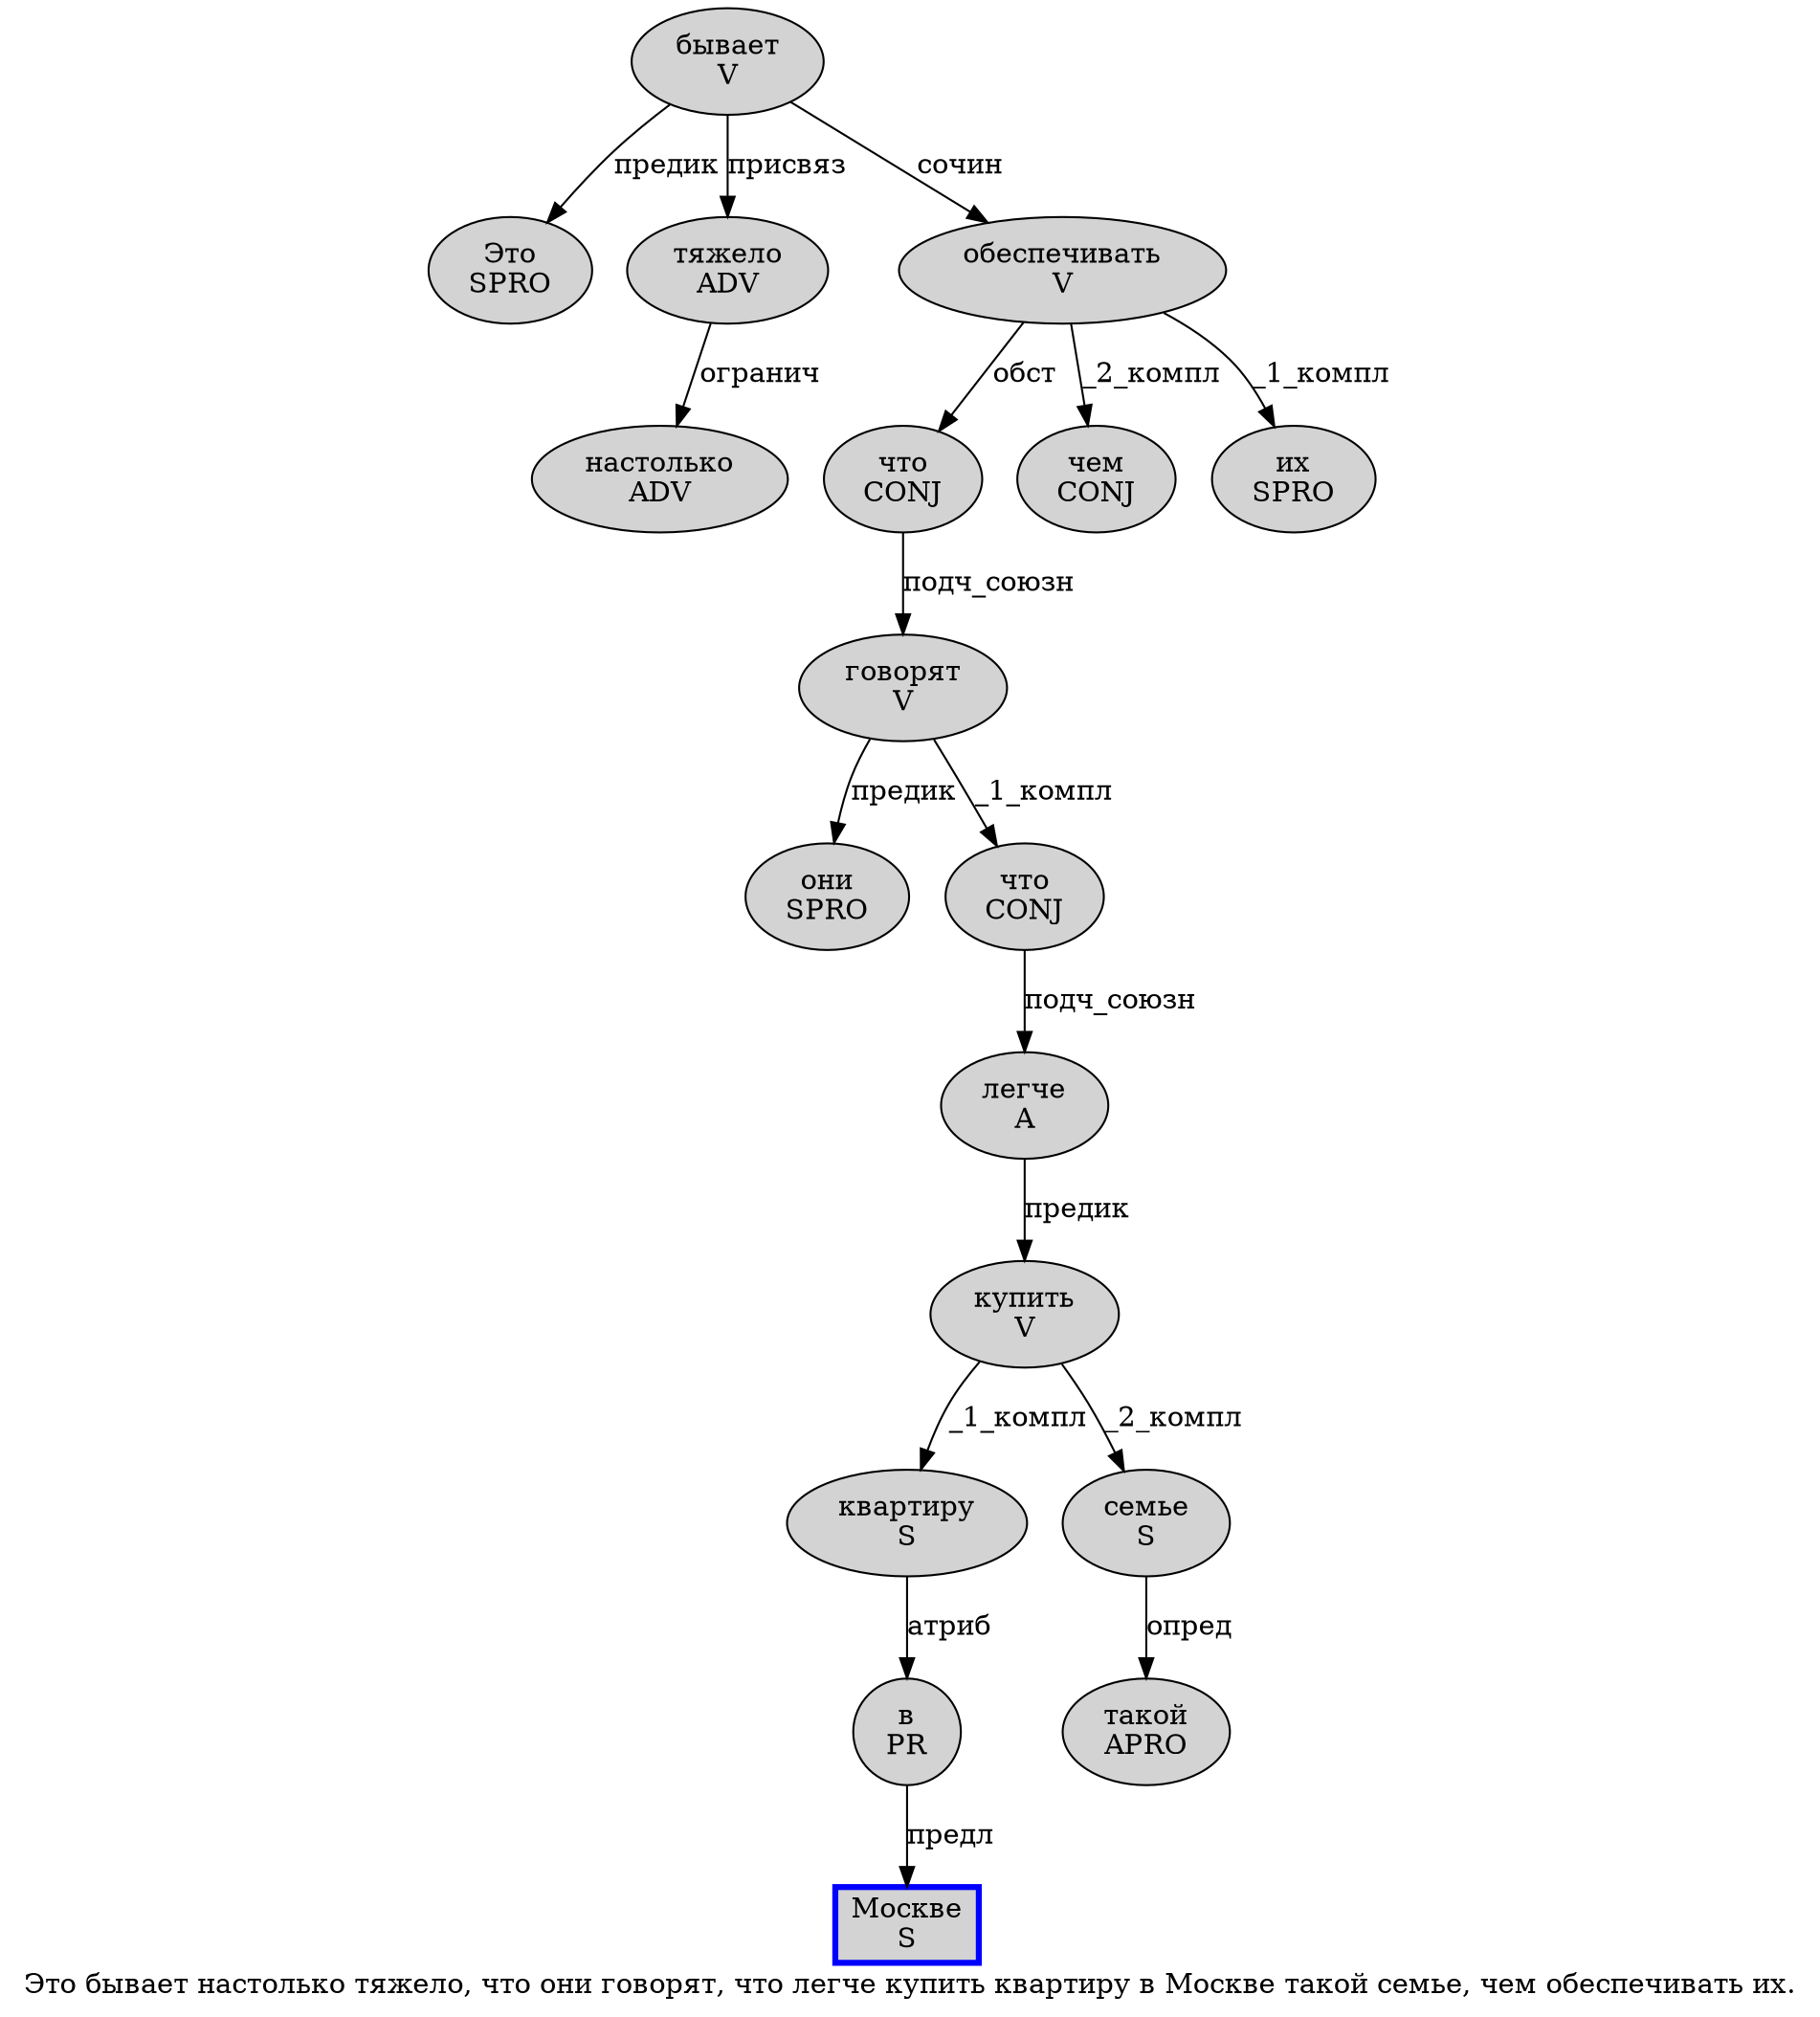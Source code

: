 digraph SENTENCE_539 {
	graph [label="Это бывает настолько тяжело, что они говорят, что легче купить квартиру в Москве такой семье, чем обеспечивать их."]
	node [style=filled]
		0 [label="Это
SPRO" color="" fillcolor=lightgray penwidth=1 shape=ellipse]
		1 [label="бывает
V" color="" fillcolor=lightgray penwidth=1 shape=ellipse]
		2 [label="настолько
ADV" color="" fillcolor=lightgray penwidth=1 shape=ellipse]
		3 [label="тяжело
ADV" color="" fillcolor=lightgray penwidth=1 shape=ellipse]
		5 [label="что
CONJ" color="" fillcolor=lightgray penwidth=1 shape=ellipse]
		6 [label="они
SPRO" color="" fillcolor=lightgray penwidth=1 shape=ellipse]
		7 [label="говорят
V" color="" fillcolor=lightgray penwidth=1 shape=ellipse]
		9 [label="что
CONJ" color="" fillcolor=lightgray penwidth=1 shape=ellipse]
		10 [label="легче
A" color="" fillcolor=lightgray penwidth=1 shape=ellipse]
		11 [label="купить
V" color="" fillcolor=lightgray penwidth=1 shape=ellipse]
		12 [label="квартиру
S" color="" fillcolor=lightgray penwidth=1 shape=ellipse]
		13 [label="в
PR" color="" fillcolor=lightgray penwidth=1 shape=ellipse]
		14 [label="Москве
S" color=blue fillcolor=lightgray penwidth=3 shape=box]
		15 [label="такой
APRO" color="" fillcolor=lightgray penwidth=1 shape=ellipse]
		16 [label="семье
S" color="" fillcolor=lightgray penwidth=1 shape=ellipse]
		18 [label="чем
CONJ" color="" fillcolor=lightgray penwidth=1 shape=ellipse]
		19 [label="обеспечивать
V" color="" fillcolor=lightgray penwidth=1 shape=ellipse]
		20 [label="их
SPRO" color="" fillcolor=lightgray penwidth=1 shape=ellipse]
			1 -> 0 [label="предик"]
			1 -> 3 [label="присвяз"]
			1 -> 19 [label="сочин"]
			9 -> 10 [label="подч_союзн"]
			3 -> 2 [label="огранич"]
			16 -> 15 [label="опред"]
			10 -> 11 [label="предик"]
			5 -> 7 [label="подч_союзн"]
			7 -> 6 [label="предик"]
			7 -> 9 [label="_1_компл"]
			12 -> 13 [label="атриб"]
			19 -> 5 [label="обст"]
			19 -> 18 [label="_2_компл"]
			19 -> 20 [label="_1_компл"]
			11 -> 12 [label="_1_компл"]
			11 -> 16 [label="_2_компл"]
			13 -> 14 [label="предл"]
}
